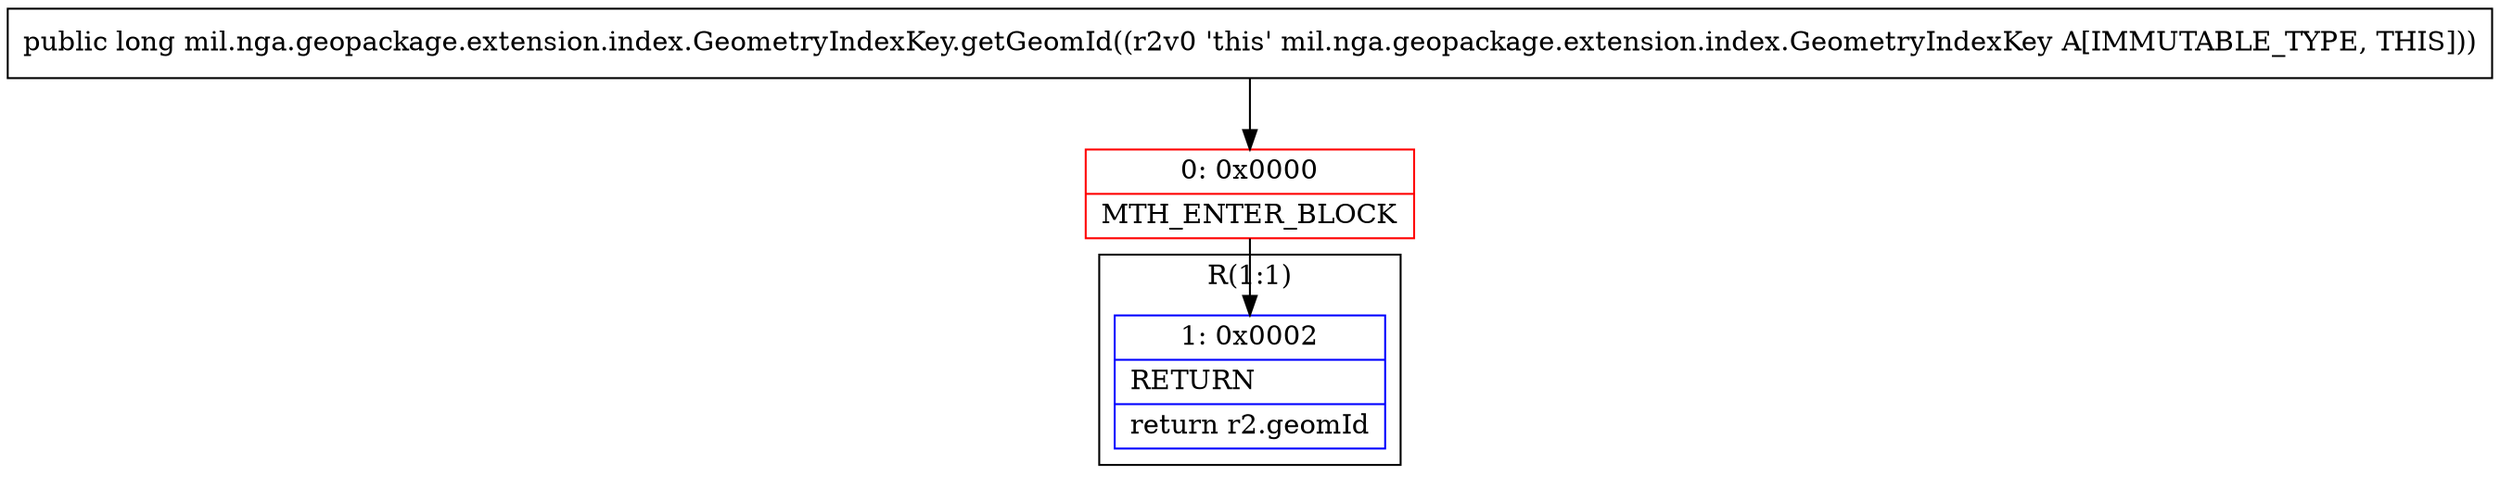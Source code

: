 digraph "CFG formil.nga.geopackage.extension.index.GeometryIndexKey.getGeomId()J" {
subgraph cluster_Region_1138374217 {
label = "R(1:1)";
node [shape=record,color=blue];
Node_1 [shape=record,label="{1\:\ 0x0002|RETURN\l|return r2.geomId\l}"];
}
Node_0 [shape=record,color=red,label="{0\:\ 0x0000|MTH_ENTER_BLOCK\l}"];
MethodNode[shape=record,label="{public long mil.nga.geopackage.extension.index.GeometryIndexKey.getGeomId((r2v0 'this' mil.nga.geopackage.extension.index.GeometryIndexKey A[IMMUTABLE_TYPE, THIS])) }"];
MethodNode -> Node_0;
Node_0 -> Node_1;
}

